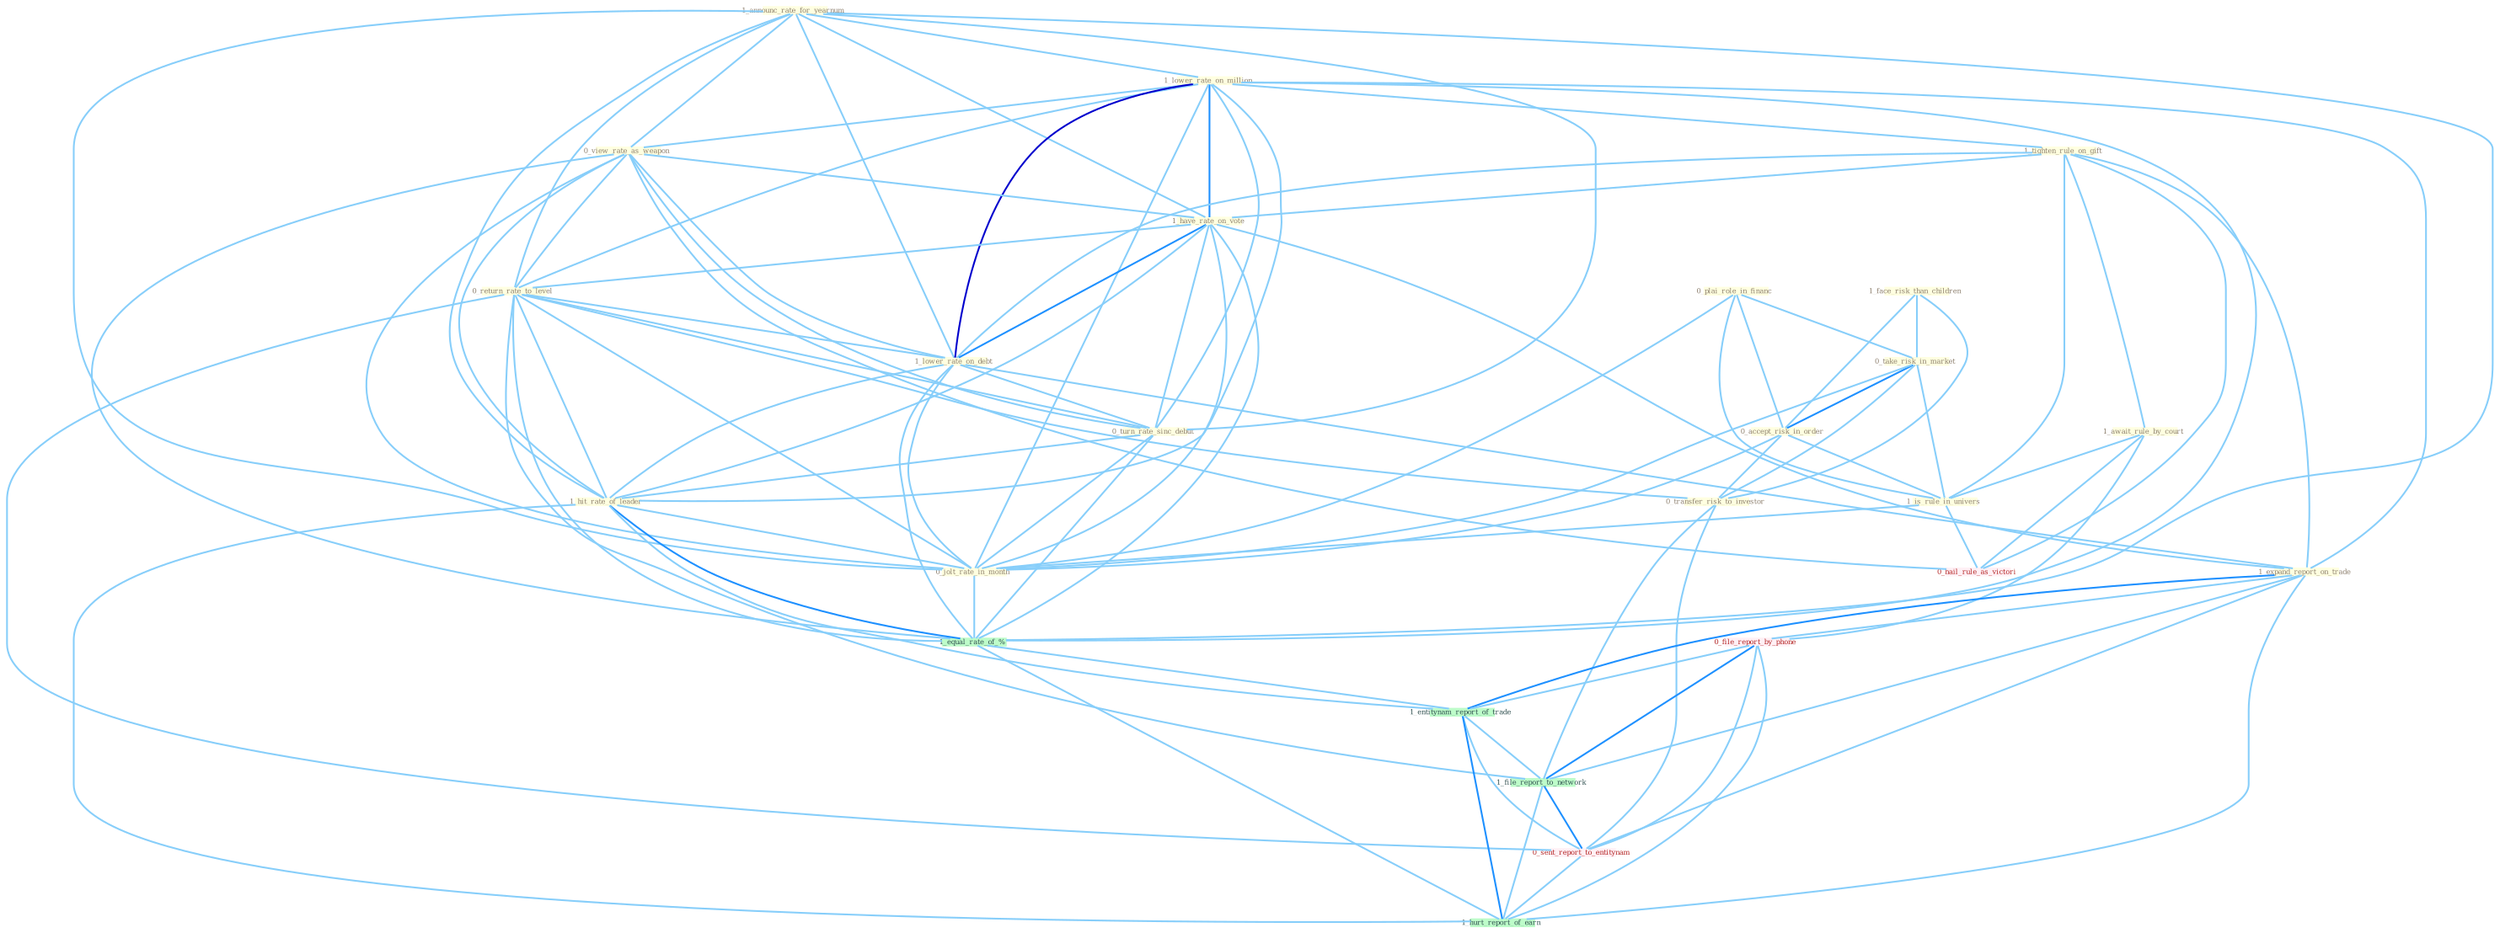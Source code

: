 Graph G{ 
    node
    [shape=polygon,style=filled,width=.5,height=.06,color="#BDFCC9",fixedsize=true,fontsize=4,
    fontcolor="#2f4f4f"];
    {node
    [color="#ffffe0", fontcolor="#8b7d6b"] "1_announc_rate_for_yearnum " "1_lower_rate_on_million " "1_tighten_rule_on_gift " "0_view_rate_as_weapon " "1_face_risk_than_children " "1_have_rate_on_vote " "0_return_rate_to_level " "1_lower_rate_on_debt " "1_await_rule_by_court " "0_turn_rate_sinc_debut " "0_plai_role_in_financ " "0_take_risk_in_market " "0_accept_risk_in_order " "0_transfer_risk_to_investor " "1_is_rule_in_univers " "1_hit_rate_of_leader " "1_expand_report_on_trade " "0_jolt_rate_in_month "}
{node [color="#fff0f5", fontcolor="#b22222"] "0_file_report_by_phone " "0_hail_rule_as_victori " "0_sent_report_to_entitynam "}
edge [color="#B0E2FF"];

	"1_announc_rate_for_yearnum " -- "1_lower_rate_on_million " [w="1", color="#87cefa" ];
	"1_announc_rate_for_yearnum " -- "0_view_rate_as_weapon " [w="1", color="#87cefa" ];
	"1_announc_rate_for_yearnum " -- "1_have_rate_on_vote " [w="1", color="#87cefa" ];
	"1_announc_rate_for_yearnum " -- "0_return_rate_to_level " [w="1", color="#87cefa" ];
	"1_announc_rate_for_yearnum " -- "1_lower_rate_on_debt " [w="1", color="#87cefa" ];
	"1_announc_rate_for_yearnum " -- "0_turn_rate_sinc_debut " [w="1", color="#87cefa" ];
	"1_announc_rate_for_yearnum " -- "1_hit_rate_of_leader " [w="1", color="#87cefa" ];
	"1_announc_rate_for_yearnum " -- "0_jolt_rate_in_month " [w="1", color="#87cefa" ];
	"1_announc_rate_for_yearnum " -- "1_equal_rate_of_% " [w="1", color="#87cefa" ];
	"1_lower_rate_on_million " -- "1_tighten_rule_on_gift " [w="1", color="#87cefa" ];
	"1_lower_rate_on_million " -- "0_view_rate_as_weapon " [w="1", color="#87cefa" ];
	"1_lower_rate_on_million " -- "1_have_rate_on_vote " [w="2", color="#1e90ff" , len=0.8];
	"1_lower_rate_on_million " -- "0_return_rate_to_level " [w="1", color="#87cefa" ];
	"1_lower_rate_on_million " -- "1_lower_rate_on_debt " [w="3", color="#0000cd" , len=0.6];
	"1_lower_rate_on_million " -- "0_turn_rate_sinc_debut " [w="1", color="#87cefa" ];
	"1_lower_rate_on_million " -- "1_hit_rate_of_leader " [w="1", color="#87cefa" ];
	"1_lower_rate_on_million " -- "1_expand_report_on_trade " [w="1", color="#87cefa" ];
	"1_lower_rate_on_million " -- "0_jolt_rate_in_month " [w="1", color="#87cefa" ];
	"1_lower_rate_on_million " -- "1_equal_rate_of_% " [w="1", color="#87cefa" ];
	"1_tighten_rule_on_gift " -- "1_have_rate_on_vote " [w="1", color="#87cefa" ];
	"1_tighten_rule_on_gift " -- "1_lower_rate_on_debt " [w="1", color="#87cefa" ];
	"1_tighten_rule_on_gift " -- "1_await_rule_by_court " [w="1", color="#87cefa" ];
	"1_tighten_rule_on_gift " -- "1_is_rule_in_univers " [w="1", color="#87cefa" ];
	"1_tighten_rule_on_gift " -- "1_expand_report_on_trade " [w="1", color="#87cefa" ];
	"1_tighten_rule_on_gift " -- "0_hail_rule_as_victori " [w="1", color="#87cefa" ];
	"0_view_rate_as_weapon " -- "1_have_rate_on_vote " [w="1", color="#87cefa" ];
	"0_view_rate_as_weapon " -- "0_return_rate_to_level " [w="1", color="#87cefa" ];
	"0_view_rate_as_weapon " -- "1_lower_rate_on_debt " [w="1", color="#87cefa" ];
	"0_view_rate_as_weapon " -- "0_turn_rate_sinc_debut " [w="1", color="#87cefa" ];
	"0_view_rate_as_weapon " -- "1_hit_rate_of_leader " [w="1", color="#87cefa" ];
	"0_view_rate_as_weapon " -- "0_jolt_rate_in_month " [w="1", color="#87cefa" ];
	"0_view_rate_as_weapon " -- "1_equal_rate_of_% " [w="1", color="#87cefa" ];
	"0_view_rate_as_weapon " -- "0_hail_rule_as_victori " [w="1", color="#87cefa" ];
	"1_face_risk_than_children " -- "0_take_risk_in_market " [w="1", color="#87cefa" ];
	"1_face_risk_than_children " -- "0_accept_risk_in_order " [w="1", color="#87cefa" ];
	"1_face_risk_than_children " -- "0_transfer_risk_to_investor " [w="1", color="#87cefa" ];
	"1_have_rate_on_vote " -- "0_return_rate_to_level " [w="1", color="#87cefa" ];
	"1_have_rate_on_vote " -- "1_lower_rate_on_debt " [w="2", color="#1e90ff" , len=0.8];
	"1_have_rate_on_vote " -- "0_turn_rate_sinc_debut " [w="1", color="#87cefa" ];
	"1_have_rate_on_vote " -- "1_hit_rate_of_leader " [w="1", color="#87cefa" ];
	"1_have_rate_on_vote " -- "1_expand_report_on_trade " [w="1", color="#87cefa" ];
	"1_have_rate_on_vote " -- "0_jolt_rate_in_month " [w="1", color="#87cefa" ];
	"1_have_rate_on_vote " -- "1_equal_rate_of_% " [w="1", color="#87cefa" ];
	"0_return_rate_to_level " -- "1_lower_rate_on_debt " [w="1", color="#87cefa" ];
	"0_return_rate_to_level " -- "0_turn_rate_sinc_debut " [w="1", color="#87cefa" ];
	"0_return_rate_to_level " -- "0_transfer_risk_to_investor " [w="1", color="#87cefa" ];
	"0_return_rate_to_level " -- "1_hit_rate_of_leader " [w="1", color="#87cefa" ];
	"0_return_rate_to_level " -- "0_jolt_rate_in_month " [w="1", color="#87cefa" ];
	"0_return_rate_to_level " -- "1_equal_rate_of_% " [w="1", color="#87cefa" ];
	"0_return_rate_to_level " -- "1_file_report_to_network " [w="1", color="#87cefa" ];
	"0_return_rate_to_level " -- "0_sent_report_to_entitynam " [w="1", color="#87cefa" ];
	"1_lower_rate_on_debt " -- "0_turn_rate_sinc_debut " [w="1", color="#87cefa" ];
	"1_lower_rate_on_debt " -- "1_hit_rate_of_leader " [w="1", color="#87cefa" ];
	"1_lower_rate_on_debt " -- "1_expand_report_on_trade " [w="1", color="#87cefa" ];
	"1_lower_rate_on_debt " -- "0_jolt_rate_in_month " [w="1", color="#87cefa" ];
	"1_lower_rate_on_debt " -- "1_equal_rate_of_% " [w="1", color="#87cefa" ];
	"1_await_rule_by_court " -- "1_is_rule_in_univers " [w="1", color="#87cefa" ];
	"1_await_rule_by_court " -- "0_file_report_by_phone " [w="1", color="#87cefa" ];
	"1_await_rule_by_court " -- "0_hail_rule_as_victori " [w="1", color="#87cefa" ];
	"0_turn_rate_sinc_debut " -- "1_hit_rate_of_leader " [w="1", color="#87cefa" ];
	"0_turn_rate_sinc_debut " -- "0_jolt_rate_in_month " [w="1", color="#87cefa" ];
	"0_turn_rate_sinc_debut " -- "1_equal_rate_of_% " [w="1", color="#87cefa" ];
	"0_plai_role_in_financ " -- "0_take_risk_in_market " [w="1", color="#87cefa" ];
	"0_plai_role_in_financ " -- "0_accept_risk_in_order " [w="1", color="#87cefa" ];
	"0_plai_role_in_financ " -- "1_is_rule_in_univers " [w="1", color="#87cefa" ];
	"0_plai_role_in_financ " -- "0_jolt_rate_in_month " [w="1", color="#87cefa" ];
	"0_take_risk_in_market " -- "0_accept_risk_in_order " [w="2", color="#1e90ff" , len=0.8];
	"0_take_risk_in_market " -- "0_transfer_risk_to_investor " [w="1", color="#87cefa" ];
	"0_take_risk_in_market " -- "1_is_rule_in_univers " [w="1", color="#87cefa" ];
	"0_take_risk_in_market " -- "0_jolt_rate_in_month " [w="1", color="#87cefa" ];
	"0_accept_risk_in_order " -- "0_transfer_risk_to_investor " [w="1", color="#87cefa" ];
	"0_accept_risk_in_order " -- "1_is_rule_in_univers " [w="1", color="#87cefa" ];
	"0_accept_risk_in_order " -- "0_jolt_rate_in_month " [w="1", color="#87cefa" ];
	"0_transfer_risk_to_investor " -- "1_file_report_to_network " [w="1", color="#87cefa" ];
	"0_transfer_risk_to_investor " -- "0_sent_report_to_entitynam " [w="1", color="#87cefa" ];
	"1_is_rule_in_univers " -- "0_jolt_rate_in_month " [w="1", color="#87cefa" ];
	"1_is_rule_in_univers " -- "0_hail_rule_as_victori " [w="1", color="#87cefa" ];
	"1_hit_rate_of_leader " -- "0_jolt_rate_in_month " [w="1", color="#87cefa" ];
	"1_hit_rate_of_leader " -- "1_equal_rate_of_% " [w="2", color="#1e90ff" , len=0.8];
	"1_hit_rate_of_leader " -- "1_entitynam_report_of_trade " [w="1", color="#87cefa" ];
	"1_hit_rate_of_leader " -- "1_hurt_report_of_earn " [w="1", color="#87cefa" ];
	"1_expand_report_on_trade " -- "0_file_report_by_phone " [w="1", color="#87cefa" ];
	"1_expand_report_on_trade " -- "1_entitynam_report_of_trade " [w="2", color="#1e90ff" , len=0.8];
	"1_expand_report_on_trade " -- "1_file_report_to_network " [w="1", color="#87cefa" ];
	"1_expand_report_on_trade " -- "0_sent_report_to_entitynam " [w="1", color="#87cefa" ];
	"1_expand_report_on_trade " -- "1_hurt_report_of_earn " [w="1", color="#87cefa" ];
	"0_jolt_rate_in_month " -- "1_equal_rate_of_% " [w="1", color="#87cefa" ];
	"0_file_report_by_phone " -- "1_entitynam_report_of_trade " [w="1", color="#87cefa" ];
	"0_file_report_by_phone " -- "1_file_report_to_network " [w="2", color="#1e90ff" , len=0.8];
	"0_file_report_by_phone " -- "0_sent_report_to_entitynam " [w="1", color="#87cefa" ];
	"0_file_report_by_phone " -- "1_hurt_report_of_earn " [w="1", color="#87cefa" ];
	"1_equal_rate_of_% " -- "1_entitynam_report_of_trade " [w="1", color="#87cefa" ];
	"1_equal_rate_of_% " -- "1_hurt_report_of_earn " [w="1", color="#87cefa" ];
	"1_entitynam_report_of_trade " -- "1_file_report_to_network " [w="1", color="#87cefa" ];
	"1_entitynam_report_of_trade " -- "0_sent_report_to_entitynam " [w="1", color="#87cefa" ];
	"1_entitynam_report_of_trade " -- "1_hurt_report_of_earn " [w="2", color="#1e90ff" , len=0.8];
	"1_file_report_to_network " -- "0_sent_report_to_entitynam " [w="2", color="#1e90ff" , len=0.8];
	"1_file_report_to_network " -- "1_hurt_report_of_earn " [w="1", color="#87cefa" ];
	"0_sent_report_to_entitynam " -- "1_hurt_report_of_earn " [w="1", color="#87cefa" ];
}